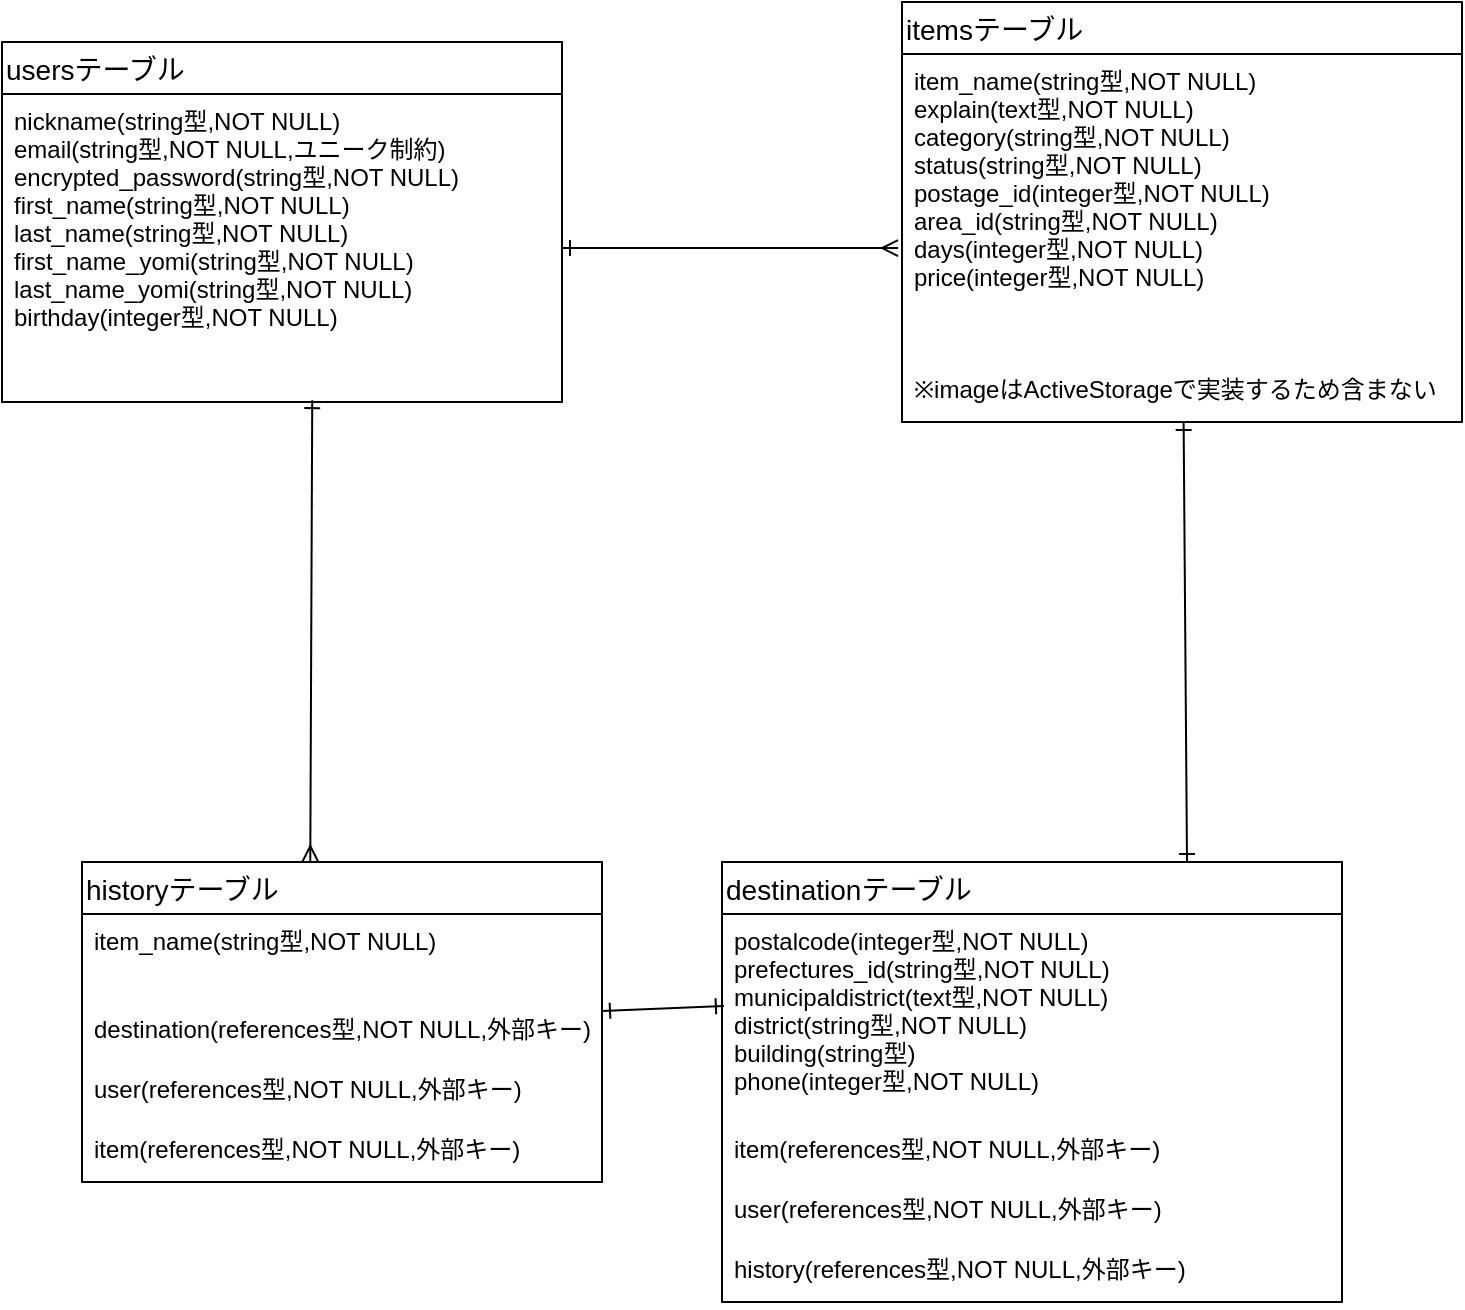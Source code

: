 <mxfile>
    <diagram id="tFSRRhx8vj7obc5MAIOG" name="ページ1">
        <mxGraphModel dx="953" dy="488" grid="1" gridSize="10" guides="1" tooltips="1" connect="1" arrows="1" fold="1" page="1" pageScale="1" pageWidth="827" pageHeight="1169" math="0" shadow="0">
            <root>
                <mxCell id="0"/>
                <mxCell id="1" parent="0"/>
                <mxCell id="2" value="usersテーブル" style="swimlane;fontStyle=0;childLayout=stackLayout;horizontal=1;startSize=26;horizontalStack=0;resizeParent=1;resizeParentMax=0;resizeLast=0;collapsible=1;marginBottom=0;align=left;fontSize=14;spacingTop=0;" parent="1" vertex="1">
                    <mxGeometry x="20" y="120" width="280" height="180" as="geometry"/>
                </mxCell>
                <mxCell id="3" value="nickname(string型,NOT NULL)&#10;email(string型,NOT NULL,ユニーク制約)&#10;encrypted_password(string型,NOT NULL)&#10;first_name(string型,NOT NULL)&#10;last_name(string型,NOT NULL)&#10;first_name_yomi(string型,NOT NULL)&#10;last_name_yomi(string型,NOT NULL)&#10;birthday(integer型,NOT NULL)&#10;" style="text;strokeColor=none;fillColor=none;spacingLeft=4;spacingRight=4;overflow=hidden;rotatable=0;points=[[0,0.5],[1,0.5]];portConstraint=eastwest;fontSize=12;spacingTop=0;spacing=2;spacingBottom=0;" parent="2" vertex="1">
                    <mxGeometry y="26" width="280" height="154" as="geometry"/>
                </mxCell>
                <mxCell id="37" style="edgeStyle=none;rounded=1;html=1;entryX=0.75;entryY=0;entryDx=0;entryDy=0;startArrow=ERone;startFill=0;endArrow=ERone;endFill=0;" parent="1" source="10" target="16" edge="1">
                    <mxGeometry relative="1" as="geometry"/>
                </mxCell>
                <mxCell id="10" value="itemsテーブル" style="swimlane;fontStyle=0;childLayout=stackLayout;horizontal=1;startSize=26;horizontalStack=0;resizeParent=1;resizeParentMax=0;resizeLast=0;collapsible=1;marginBottom=0;align=left;fontSize=14;" parent="1" vertex="1">
                    <mxGeometry x="470" y="100" width="280" height="210" as="geometry"/>
                </mxCell>
                <mxCell id="11" value="item_name(string型,NOT NULL)&#10;explain(text型,NOT NULL)&#10;category(string型,NOT NULL)&#10;status(string型,NOT NULL)&#10;postage_id(integer型,NOT NULL)&#10;area_id(string型,NOT NULL)&#10;days(integer型,NOT NULL)&#10;price(integer型,NOT NULL)" style="text;strokeColor=none;fillColor=none;spacingLeft=4;spacingRight=4;overflow=hidden;rotatable=0;points=[[0,0.5],[1,0.5]];portConstraint=eastwest;fontSize=12;spacingTop=0;" parent="10" vertex="1">
                    <mxGeometry y="26" width="280" height="154" as="geometry"/>
                </mxCell>
                <mxCell id="15" value="※imageはActiveStorageで実装するため含まない" style="text;strokeColor=none;fillColor=none;spacingLeft=4;spacingRight=4;overflow=hidden;rotatable=0;points=[[0,0.5],[1,0.5]];portConstraint=eastwest;fontSize=12;" parent="10" vertex="1">
                    <mxGeometry y="180" width="280" height="30" as="geometry"/>
                </mxCell>
                <mxCell id="16" value="destinationテーブル" style="swimlane;fontStyle=0;childLayout=stackLayout;horizontal=1;startSize=26;horizontalStack=0;resizeParent=1;resizeParentMax=0;resizeLast=0;collapsible=1;marginBottom=0;align=left;fontSize=14;" parent="1" vertex="1">
                    <mxGeometry x="380" y="530" width="310" height="220" as="geometry"/>
                </mxCell>
                <mxCell id="17" value="postalcode(integer型,NOT NULL)&#10;prefectures_id(string型,NOT NULL)&#10;municipaldistrict(text型,NOT NULL)&#10;district(string型,NOT NULL)&#10;building(string型)&#10;phone(integer型,NOT NULL)" style="text;strokeColor=none;fillColor=none;spacingLeft=4;spacingRight=4;overflow=hidden;rotatable=0;points=[[0,0.5],[1,0.5]];portConstraint=eastwest;fontSize=12;" parent="16" vertex="1">
                    <mxGeometry y="26" width="310" height="104" as="geometry"/>
                </mxCell>
                <mxCell id="18" value="item(references型,NOT NULL,外部キー)" style="text;strokeColor=none;fillColor=none;spacingLeft=4;spacingRight=4;overflow=hidden;rotatable=0;points=[[0,0.5],[1,0.5]];portConstraint=eastwest;fontSize=12;" parent="16" vertex="1">
                    <mxGeometry y="130" width="310" height="30" as="geometry"/>
                </mxCell>
                <mxCell id="38" value="user(references型,NOT NULL,外部キー)" style="text;strokeColor=none;fillColor=none;spacingLeft=4;spacingRight=4;overflow=hidden;rotatable=0;points=[[0,0.5],[1,0.5]];portConstraint=eastwest;fontSize=12;" parent="16" vertex="1">
                    <mxGeometry y="160" width="310" height="30" as="geometry"/>
                </mxCell>
                <mxCell id="19" value="history(references型,NOT NULL,外部キー)" style="text;strokeColor=none;fillColor=none;spacingLeft=4;spacingRight=4;overflow=hidden;rotatable=0;points=[[0,0.5],[1,0.5]];portConstraint=eastwest;fontSize=12;" parent="16" vertex="1">
                    <mxGeometry y="190" width="310" height="30" as="geometry"/>
                </mxCell>
                <mxCell id="35" value="" style="edgeStyle=none;rounded=1;html=1;startArrow=ERone;startFill=0;endArrow=ERone;endFill=0;entryX=0.003;entryY=0.442;entryDx=0;entryDy=0;entryPerimeter=0;" parent="1" source="23" target="17" edge="1">
                    <mxGeometry relative="1" as="geometry"/>
                </mxCell>
                <mxCell id="23" value="historyテーブル" style="swimlane;fontStyle=0;childLayout=stackLayout;horizontal=1;startSize=26;horizontalStack=0;resizeParent=1;resizeParentMax=0;resizeLast=0;collapsible=1;marginBottom=0;align=left;fontSize=14;" parent="1" vertex="1">
                    <mxGeometry x="60" y="530" width="260" height="160" as="geometry"/>
                </mxCell>
                <mxCell id="24" value="item_name(string型,NOT NULL)&#10;" style="text;strokeColor=none;fillColor=none;spacingLeft=4;spacingRight=4;overflow=hidden;rotatable=0;points=[[0,0.5],[1,0.5]];portConstraint=eastwest;fontSize=12;" parent="23" vertex="1">
                    <mxGeometry y="26" width="260" height="44" as="geometry"/>
                </mxCell>
                <mxCell id="25" value="destination(references型,NOT NULL,外部キー)" style="text;strokeColor=none;fillColor=none;spacingLeft=4;spacingRight=4;overflow=hidden;rotatable=0;points=[[0,0.5],[1,0.5]];portConstraint=eastwest;fontSize=12;" parent="23" vertex="1">
                    <mxGeometry y="70" width="260" height="30" as="geometry"/>
                </mxCell>
                <mxCell id="39" value="user(references型,NOT NULL,外部キー)" style="text;strokeColor=none;fillColor=none;spacingLeft=4;spacingRight=4;overflow=hidden;rotatable=0;points=[[0,0.5],[1,0.5]];portConstraint=eastwest;fontSize=12;" vertex="1" parent="23">
                    <mxGeometry y="100" width="260" height="30" as="geometry"/>
                </mxCell>
                <mxCell id="26" value="item(references型,NOT NULL,外部キー)" style="text;strokeColor=none;fillColor=none;spacingLeft=4;spacingRight=4;overflow=hidden;rotatable=0;points=[[0,0.5],[1,0.5]];portConstraint=eastwest;fontSize=12;" parent="23" vertex="1">
                    <mxGeometry y="130" width="260" height="30" as="geometry"/>
                </mxCell>
                <mxCell id="34" style="edgeStyle=none;rounded=1;html=1;entryX=0.439;entryY=0;entryDx=0;entryDy=0;entryPerimeter=0;endArrow=ERmany;endFill=0;startArrow=ERone;startFill=0;exitX=0.554;exitY=0.994;exitDx=0;exitDy=0;exitPerimeter=0;" parent="1" source="3" target="23" edge="1">
                    <mxGeometry relative="1" as="geometry"/>
                </mxCell>
                <mxCell id="36" style="edgeStyle=none;rounded=1;html=1;entryX=-0.007;entryY=0.63;entryDx=0;entryDy=0;entryPerimeter=0;startArrow=ERone;startFill=0;endArrow=ERmany;endFill=0;" parent="1" source="3" target="11" edge="1">
                    <mxGeometry relative="1" as="geometry"/>
                </mxCell>
            </root>
        </mxGraphModel>
    </diagram>
</mxfile>